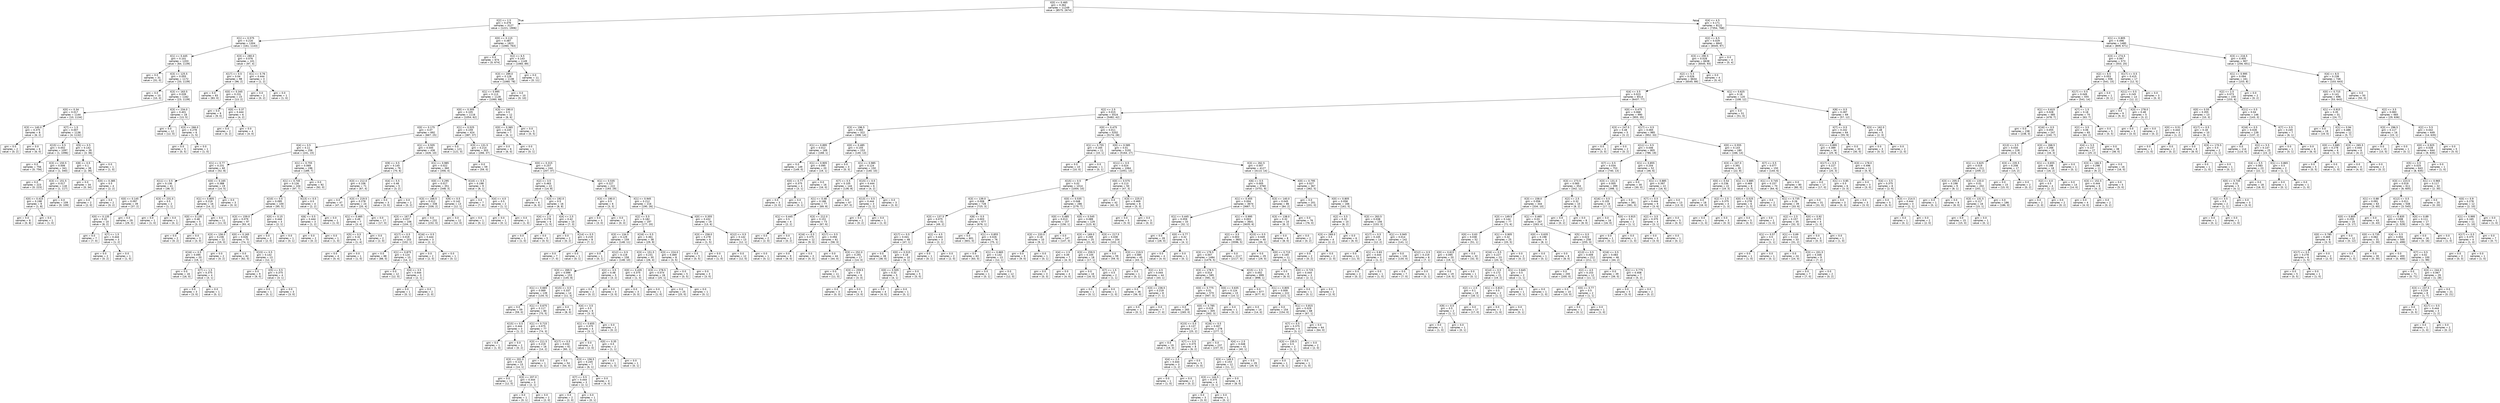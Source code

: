 digraph Tree {
node [shape=box, fontname="helvetica"] ;
edge [fontname="helvetica"] ;
0 [label="X[0] <= 0.465\ngini = 0.362\nsamples = 11249\nvalue = [8575, 2674]"] ;
1 [label="X[2] <= 2.5\ngini = 0.476\nsamples = 3127\nvalue = [1221, 1906]"] ;
0 -> 1 [labeldistance=2.5, labelangle=45, headlabel="True"] ;
2 [label="X[1] <= 0.575\ngini = 0.216\nsamples = 1304\nvalue = [161, 1143]"] ;
1 -> 2 ;
3 [label="X[1] <= 0.445\ngini = 0.101\nsamples = 1203\nvalue = [64, 1139]"] ;
2 -> 3 ;
4 [label="gini = 0.0\nsamples = 31\nvalue = [31, 0]"] ;
3 -> 4 ;
5 [label="X[3] <= 125.5\ngini = 0.055\nsamples = 1172\nvalue = [33, 1139]"] ;
3 -> 5 ;
6 [label="gini = 0.0\nsamples = 10\nvalue = [10, 0]"] ;
5 -> 6 ;
7 [label="X[3] <= 163.5\ngini = 0.039\nsamples = 1162\nvalue = [23, 1139]"] ;
5 -> 7 ;
8 [label="X[0] <= 0.34\ngini = 0.017\nsamples = 1144\nvalue = [10, 1134]"] ;
7 -> 8 ;
9 [label="X[3] <= 140.0\ngini = 0.375\nsamples = 8\nvalue = [6, 2]"] ;
8 -> 9 ;
10 [label="gini = 0.0\nsamples = 2\nvalue = [0, 2]"] ;
9 -> 10 ;
11 [label="gini = 0.0\nsamples = 6\nvalue = [6, 0]"] ;
9 -> 11 ;
12 [label="X[7] <= 1.5\ngini = 0.007\nsamples = 1136\nvalue = [4, 1132]"] ;
8 -> 12 ;
13 [label="X[15] <= 0.5\ngini = 0.002\nsamples = 1097\nvalue = [1, 1096]"] ;
12 -> 13 ;
14 [label="gini = 0.0\nsamples = 756\nvalue = [0, 756]"] ;
13 -> 14 ;
15 [label="X[3] <= 150.5\ngini = 0.006\nsamples = 341\nvalue = [1, 340]"] ;
13 -> 15 ;
16 [label="gini = 0.0\nsamples = 223\nvalue = [0, 223]"] ;
15 -> 16 ;
17 [label="X[3] <= 151.5\ngini = 0.017\nsamples = 118\nvalue = [1, 117]"] ;
15 -> 17 ;
18 [label="X[0] <= 0.415\ngini = 0.198\nsamples = 9\nvalue = [1, 8]"] ;
17 -> 18 ;
19 [label="gini = 0.0\nsamples = 8\nvalue = [0, 8]"] ;
18 -> 19 ;
20 [label="gini = 0.0\nsamples = 1\nvalue = [1, 0]"] ;
18 -> 20 ;
21 [label="gini = 0.0\nsamples = 109\nvalue = [0, 109]"] ;
17 -> 21 ;
22 [label="X[5] <= 0.5\ngini = 0.142\nsamples = 39\nvalue = [3, 36]"] ;
12 -> 22 ;
23 [label="X[8] <= 0.5\ngini = 0.1\nsamples = 38\nvalue = [2, 36]"] ;
22 -> 23 ;
24 [label="gini = 0.0\nsamples = 34\nvalue = [0, 34]"] ;
23 -> 24 ;
25 [label="X[0] <= 0.385\ngini = 0.5\nsamples = 4\nvalue = [2, 2]"] ;
23 -> 25 ;
26 [label="gini = 0.0\nsamples = 2\nvalue = [2, 0]"] ;
25 -> 26 ;
27 [label="gini = 0.0\nsamples = 2\nvalue = [0, 2]"] ;
25 -> 27 ;
28 [label="gini = 0.0\nsamples = 1\nvalue = [1, 0]"] ;
22 -> 28 ;
29 [label="X[3] <= 234.0\ngini = 0.401\nsamples = 18\nvalue = [13, 5]"] ;
7 -> 29 ;
30 [label="gini = 0.0\nsamples = 12\nvalue = [12, 0]"] ;
29 -> 30 ;
31 [label="X[3] <= 266.0\ngini = 0.278\nsamples = 6\nvalue = [1, 5]"] ;
29 -> 31 ;
32 [label="gini = 0.0\nsamples = 5\nvalue = [0, 5]"] ;
31 -> 32 ;
33 [label="gini = 0.0\nsamples = 1\nvalue = [1, 0]"] ;
31 -> 33 ;
34 [label="X[3] <= 280.0\ngini = 0.076\nsamples = 101\nvalue = [97, 4]"] ;
2 -> 34 ;
35 [label="X[17] <= 0.5\ngini = 0.04\nsamples = 98\nvalue = [96, 2]"] ;
34 -> 35 ;
36 [label="gini = 0.0\nsamples = 83\nvalue = [83, 0]"] ;
35 -> 36 ;
37 [label="X[0] <= 0.345\ngini = 0.231\nsamples = 15\nvalue = [13, 2]"] ;
35 -> 37 ;
38 [label="gini = 0.0\nsamples = 9\nvalue = [9, 0]"] ;
37 -> 38 ;
39 [label="X[0] <= 0.37\ngini = 0.444\nsamples = 6\nvalue = [4, 2]"] ;
37 -> 39 ;
40 [label="gini = 0.0\nsamples = 2\nvalue = [0, 2]"] ;
39 -> 40 ;
41 [label="gini = 0.0\nsamples = 4\nvalue = [4, 0]"] ;
39 -> 41 ;
42 [label="X[1] <= 0.76\ngini = 0.444\nsamples = 3\nvalue = [1, 2]"] ;
34 -> 42 ;
43 [label="gini = 0.0\nsamples = 2\nvalue = [0, 2]"] ;
42 -> 43 ;
44 [label="gini = 0.0\nsamples = 1\nvalue = [1, 0]"] ;
42 -> 44 ;
45 [label="X[0] <= 0.115\ngini = 0.487\nsamples = 1823\nvalue = [1060, 763]"] ;
1 -> 45 ;
46 [label="gini = 0.0\nsamples = 674\nvalue = [0, 674]"] ;
45 -> 46 ;
47 [label="X[2] <= 6.5\ngini = 0.143\nsamples = 1149\nvalue = [1060, 89]"] ;
45 -> 47 ;
48 [label="X[3] <= 289.0\ngini = 0.128\nsamples = 1138\nvalue = [1060, 78]"] ;
47 -> 48 ;
49 [label="X[1] <= 0.995\ngini = 0.113\nsamples = 1128\nvalue = [1060, 68]"] ;
48 -> 49 ;
50 [label="X[0] <= 0.305\ngini = 0.105\nsamples = 1116\nvalue = [1054, 62]"] ;
49 -> 50 ;
51 [label="X[0] <= 0.175\ngini = 0.07\nsamples = 692\nvalue = [667, 25]"] ;
50 -> 51 ;
52 [label="X[4] <= 3.5\ngini = 0.11\nsamples = 256\nvalue = [241, 15]"] ;
51 -> 52 ;
53 [label="X[1] <= 0.77\ngini = 0.231\nsamples = 60\nvalue = [52, 8]"] ;
52 -> 53 ;
54 [label="X[11] <= 0.5\ngini = 0.136\nsamples = 41\nvalue = [38, 3]"] ;
53 -> 54 ;
55 [label="X[0] <= 0.145\ngini = 0.097\nsamples = 39\nvalue = [37, 2]"] ;
54 -> 55 ;
56 [label="X[0] <= 0.135\ngini = 0.32\nsamples = 10\nvalue = [8, 2]"] ;
55 -> 56 ;
57 [label="gini = 0.0\nsamples = 7\nvalue = [7, 0]"] ;
56 -> 57 ;
58 [label="X[7] <= 1.5\ngini = 0.444\nsamples = 3\nvalue = [1, 2]"] ;
56 -> 58 ;
59 [label="gini = 0.0\nsamples = 2\nvalue = [0, 2]"] ;
58 -> 59 ;
60 [label="gini = 0.0\nsamples = 1\nvalue = [1, 0]"] ;
58 -> 60 ;
61 [label="gini = 0.0\nsamples = 29\nvalue = [29, 0]"] ;
55 -> 61 ;
62 [label="X[3] <= 231.0\ngini = 0.5\nsamples = 2\nvalue = [1, 1]"] ;
54 -> 62 ;
63 [label="gini = 0.0\nsamples = 1\nvalue = [1, 0]"] ;
62 -> 63 ;
64 [label="gini = 0.0\nsamples = 1\nvalue = [0, 1]"] ;
62 -> 64 ;
65 [label="X[0] <= 0.165\ngini = 0.388\nsamples = 19\nvalue = [14, 5]"] ;
53 -> 65 ;
66 [label="X[1] <= 0.805\ngini = 0.219\nsamples = 16\nvalue = [14, 2]"] ;
65 -> 66 ;
67 [label="X[0] <= 0.135\ngini = 0.48\nsamples = 5\nvalue = [3, 2]"] ;
66 -> 67 ;
68 [label="gini = 0.0\nsamples = 2\nvalue = [0, 2]"] ;
67 -> 68 ;
69 [label="gini = 0.0\nsamples = 3\nvalue = [3, 0]"] ;
67 -> 69 ;
70 [label="gini = 0.0\nsamples = 11\nvalue = [11, 0]"] ;
66 -> 70 ;
71 [label="gini = 0.0\nsamples = 3\nvalue = [0, 3]"] ;
65 -> 71 ;
72 [label="X[1] <= 0.755\ngini = 0.069\nsamples = 196\nvalue = [189, 7]"] ;
52 -> 72 ;
73 [label="X[1] <= 0.745\ngini = 0.126\nsamples = 104\nvalue = [97, 7]"] ;
72 -> 73 ;
74 [label="X[10] <= 0.5\ngini = 0.095\nsamples = 100\nvalue = [95, 5]"] ;
73 -> 74 ;
75 [label="X[3] <= 159.0\ngini = 0.079\nsamples = 97\nvalue = [93, 4]"] ;
74 -> 75 ;
76 [label="X[3] <= 156.0\ngini = 0.236\nsamples = 22\nvalue = [19, 3]"] ;
75 -> 76 ;
77 [label="X[16] <= 0.5\ngini = 0.095\nsamples = 20\nvalue = [19, 1]"] ;
76 -> 77 ;
78 [label="gini = 0.0\nsamples = 16\nvalue = [16, 0]"] ;
77 -> 78 ;
79 [label="X[7] <= 1.5\ngini = 0.375\nsamples = 4\nvalue = [3, 1]"] ;
77 -> 79 ;
80 [label="gini = 0.0\nsamples = 3\nvalue = [3, 0]"] ;
79 -> 80 ;
81 [label="gini = 0.0\nsamples = 1\nvalue = [0, 1]"] ;
79 -> 81 ;
82 [label="gini = 0.0\nsamples = 2\nvalue = [0, 2]"] ;
76 -> 82 ;
83 [label="X[0] <= 0.165\ngini = 0.026\nsamples = 75\nvalue = [74, 1]"] ;
75 -> 83 ;
84 [label="gini = 0.0\nsamples = 62\nvalue = [62, 0]"] ;
83 -> 84 ;
85 [label="X[15] <= 0.5\ngini = 0.142\nsamples = 13\nvalue = [12, 1]"] ;
83 -> 85 ;
86 [label="gini = 0.0\nsamples = 9\nvalue = [9, 0]"] ;
85 -> 86 ;
87 [label="X[5] <= 0.5\ngini = 0.375\nsamples = 4\nvalue = [3, 1]"] ;
85 -> 87 ;
88 [label="gini = 0.0\nsamples = 1\nvalue = [0, 1]"] ;
87 -> 88 ;
89 [label="gini = 0.0\nsamples = 3\nvalue = [3, 0]"] ;
87 -> 89 ;
90 [label="X[0] <= 0.15\ngini = 0.444\nsamples = 3\nvalue = [2, 1]"] ;
74 -> 90 ;
91 [label="gini = 0.0\nsamples = 2\nvalue = [2, 0]"] ;
90 -> 91 ;
92 [label="gini = 0.0\nsamples = 1\nvalue = [0, 1]"] ;
90 -> 92 ;
93 [label="X[13] <= 0.5\ngini = 0.5\nsamples = 4\nvalue = [2, 2]"] ;
73 -> 93 ;
94 [label="X[6] <= 0.5\ngini = 0.444\nsamples = 3\nvalue = [1, 2]"] ;
93 -> 94 ;
95 [label="gini = 0.0\nsamples = 2\nvalue = [0, 2]"] ;
94 -> 95 ;
96 [label="gini = 0.0\nsamples = 1\nvalue = [1, 0]"] ;
94 -> 96 ;
97 [label="gini = 0.0\nsamples = 1\nvalue = [1, 0]"] ;
93 -> 97 ;
98 [label="gini = 0.0\nsamples = 92\nvalue = [92, 0]"] ;
72 -> 98 ;
99 [label="X[1] <= 0.505\ngini = 0.045\nsamples = 436\nvalue = [426, 10]"] ;
51 -> 99 ;
100 [label="X[9] <= 0.5\ngini = 0.145\nsamples = 76\nvalue = [70, 6]"] ;
99 -> 100 ;
101 [label="X[3] <= 212.0\ngini = 0.106\nsamples = 71\nvalue = [67, 4]"] ;
100 -> 101 ;
102 [label="gini = 0.0\nsamples = 47\nvalue = [47, 0]"] ;
101 -> 102 ;
103 [label="X[3] <= 219.5\ngini = 0.278\nsamples = 24\nvalue = [20, 4]"] ;
101 -> 103 ;
104 [label="X[1] <= 0.465\ngini = 0.49\nsamples = 7\nvalue = [3, 4]"] ;
103 -> 104 ;
105 [label="X[5] <= 0.5\ngini = 0.32\nsamples = 5\nvalue = [1, 4]"] ;
104 -> 105 ;
106 [label="gini = 0.0\nsamples = 4\nvalue = [0, 4]"] ;
105 -> 106 ;
107 [label="gini = 0.0\nsamples = 1\nvalue = [1, 0]"] ;
105 -> 107 ;
108 [label="gini = 0.0\nsamples = 2\nvalue = [2, 0]"] ;
104 -> 108 ;
109 [label="gini = 0.0\nsamples = 17\nvalue = [17, 0]"] ;
103 -> 109 ;
110 [label="X[4] <= 5.5\ngini = 0.48\nsamples = 5\nvalue = [3, 2]"] ;
100 -> 110 ;
111 [label="gini = 0.0\nsamples = 3\nvalue = [3, 0]"] ;
110 -> 111 ;
112 [label="gini = 0.0\nsamples = 2\nvalue = [0, 2]"] ;
110 -> 112 ;
113 [label="X[1] <= 0.985\ngini = 0.022\nsamples = 360\nvalue = [356, 4]"] ;
99 -> 113 ;
114 [label="X[0] <= 0.295\ngini = 0.017\nsamples = 351\nvalue = [348, 3]"] ;
113 -> 114 ;
115 [label="X[3] <= 168.5\ngini = 0.012\nsamples = 338\nvalue = [336, 2]"] ;
114 -> 115 ;
116 [label="X[3] <= 167.5\ngini = 0.037\nsamples = 106\nvalue = [104, 2]"] ;
115 -> 116 ;
117 [label="X[17] <= 0.5\ngini = 0.019\nsamples = 103\nvalue = [102, 1]"] ;
116 -> 117 ;
118 [label="gini = 0.0\nsamples = 88\nvalue = [88, 0]"] ;
117 -> 118 ;
119 [label="X[1] <= 0.875\ngini = 0.124\nsamples = 15\nvalue = [14, 1]"] ;
117 -> 119 ;
120 [label="gini = 0.0\nsamples = 12\nvalue = [12, 0]"] ;
119 -> 120 ;
121 [label="X[4] <= 3.5\ngini = 0.444\nsamples = 3\nvalue = [2, 1]"] ;
119 -> 121 ;
122 [label="gini = 0.0\nsamples = 1\nvalue = [0, 1]"] ;
121 -> 122 ;
123 [label="gini = 0.0\nsamples = 2\nvalue = [2, 0]"] ;
121 -> 123 ;
124 [label="X[16] <= 0.5\ngini = 0.444\nsamples = 3\nvalue = [2, 1]"] ;
116 -> 124 ;
125 [label="gini = 0.0\nsamples = 2\nvalue = [2, 0]"] ;
124 -> 125 ;
126 [label="gini = 0.0\nsamples = 1\nvalue = [0, 1]"] ;
124 -> 126 ;
127 [label="gini = 0.0\nsamples = 232\nvalue = [232, 0]"] ;
115 -> 127 ;
128 [label="X[9] <= 0.5\ngini = 0.142\nsamples = 13\nvalue = [12, 1]"] ;
114 -> 128 ;
129 [label="gini = 0.0\nsamples = 12\nvalue = [12, 0]"] ;
128 -> 129 ;
130 [label="gini = 0.0\nsamples = 1\nvalue = [0, 1]"] ;
128 -> 130 ;
131 [label="X[10] <= 0.5\ngini = 0.198\nsamples = 9\nvalue = [8, 1]"] ;
113 -> 131 ;
132 [label="gini = 0.0\nsamples = 7\nvalue = [7, 0]"] ;
131 -> 132 ;
133 [label="X[4] <= 4.5\ngini = 0.5\nsamples = 2\nvalue = [1, 1]"] ;
131 -> 133 ;
134 [label="gini = 0.0\nsamples = 1\nvalue = [0, 1]"] ;
133 -> 134 ;
135 [label="gini = 0.0\nsamples = 1\nvalue = [1, 0]"] ;
133 -> 135 ;
136 [label="X[1] <= 0.525\ngini = 0.159\nsamples = 424\nvalue = [387, 37]"] ;
50 -> 136 ;
137 [label="gini = 0.0\nsamples = 121\nvalue = [121, 0]"] ;
136 -> 137 ;
138 [label="X[3] <= 131.5\ngini = 0.214\nsamples = 303\nvalue = [266, 37]"] ;
136 -> 138 ;
139 [label="gini = 0.0\nsamples = 59\nvalue = [59, 0]"] ;
138 -> 139 ;
140 [label="X[0] <= 0.315\ngini = 0.257\nsamples = 244\nvalue = [207, 37]"] ;
138 -> 140 ;
141 [label="X[2] <= 3.5\ngini = 0.463\nsamples = 22\nvalue = [14, 8]"] ;
140 -> 141 ;
142 [label="gini = 0.0\nsamples = 6\nvalue = [6, 0]"] ;
141 -> 142 ;
143 [label="X[3] <= 192.0\ngini = 0.5\nsamples = 16\nvalue = [8, 8]"] ;
141 -> 143 ;
144 [label="X[4] <= 2.5\ngini = 0.278\nsamples = 6\nvalue = [1, 5]"] ;
143 -> 144 ;
145 [label="gini = 0.0\nsamples = 1\nvalue = [1, 0]"] ;
144 -> 145 ;
146 [label="gini = 0.0\nsamples = 5\nvalue = [0, 5]"] ;
144 -> 146 ;
147 [label="X[4] <= 2.5\ngini = 0.42\nsamples = 10\nvalue = [7, 3]"] ;
143 -> 147 ;
148 [label="gini = 0.0\nsamples = 2\nvalue = [0, 2]"] ;
147 -> 148 ;
149 [label="X[14] <= 0.5\ngini = 0.219\nsamples = 8\nvalue = [7, 1]"] ;
147 -> 149 ;
150 [label="gini = 0.0\nsamples = 7\nvalue = [7, 0]"] ;
149 -> 150 ;
151 [label="gini = 0.0\nsamples = 1\nvalue = [0, 1]"] ;
149 -> 151 ;
152 [label="X[1] <= 0.535\ngini = 0.227\nsamples = 222\nvalue = [193, 29]"] ;
140 -> 152 ;
153 [label="X[3] <= 190.0\ngini = 0.5\nsamples = 6\nvalue = [3, 3]"] ;
152 -> 153 ;
154 [label="gini = 0.0\nsamples = 3\nvalue = [3, 0]"] ;
153 -> 154 ;
155 [label="gini = 0.0\nsamples = 3\nvalue = [0, 3]"] ;
153 -> 155 ;
156 [label="X[1] <= 0.945\ngini = 0.212\nsamples = 216\nvalue = [190, 26]"] ;
152 -> 156 ;
157 [label="X[2] <= 5.5\ngini = 0.182\nsamples = 197\nvalue = [177, 20]"] ;
156 -> 157 ;
158 [label="X[3] <= 134.5\ngini = 0.129\nsamples = 159\nvalue = [148, 11]"] ;
157 -> 158 ;
159 [label="gini = 0.0\nsamples = 1\nvalue = [0, 1]"] ;
158 -> 159 ;
160 [label="X[12] <= 0.5\ngini = 0.119\nsamples = 158\nvalue = [148, 10]"] ;
158 -> 160 ;
161 [label="X[3] <= 269.5\ngini = 0.099\nsamples = 153\nvalue = [145, 8]"] ;
160 -> 161 ;
162 [label="X[1] <= 0.665\ngini = 0.069\nsamples = 139\nvalue = [134, 5]"] ;
161 -> 162 ;
163 [label="gini = 0.0\nsamples = 59\nvalue = [59, 0]"] ;
162 -> 163 ;
164 [label="X[1] <= 0.675\ngini = 0.117\nsamples = 80\nvalue = [75, 5]"] ;
162 -> 164 ;
165 [label="X[15] <= 0.5\ngini = 0.444\nsamples = 3\nvalue = [1, 2]"] ;
164 -> 165 ;
166 [label="gini = 0.0\nsamples = 1\nvalue = [1, 0]"] ;
165 -> 166 ;
167 [label="gini = 0.0\nsamples = 2\nvalue = [0, 2]"] ;
165 -> 167 ;
168 [label="X[1] <= 0.715\ngini = 0.075\nsamples = 77\nvalue = [74, 3]"] ;
164 -> 168 ;
169 [label="X[3] <= 211.5\ngini = 0.219\nsamples = 16\nvalue = [14, 2]"] ;
168 -> 169 ;
170 [label="X[3] <= 201.0\ngini = 0.124\nsamples = 15\nvalue = [14, 1]"] ;
169 -> 170 ;
171 [label="gini = 0.0\nsamples = 12\nvalue = [12, 0]"] ;
170 -> 171 ;
172 [label="X[3] <= 207.0\ngini = 0.444\nsamples = 3\nvalue = [2, 1]"] ;
170 -> 172 ;
173 [label="gini = 0.0\nsamples = 1\nvalue = [0, 1]"] ;
172 -> 173 ;
174 [label="gini = 0.0\nsamples = 2\nvalue = [2, 0]"] ;
172 -> 174 ;
175 [label="gini = 0.0\nsamples = 1\nvalue = [0, 1]"] ;
169 -> 175 ;
176 [label="X[17] <= 0.5\ngini = 0.032\nsamples = 61\nvalue = [60, 1]"] ;
168 -> 176 ;
177 [label="gini = 0.0\nsamples = 54\nvalue = [54, 0]"] ;
176 -> 177 ;
178 [label="X[3] <= 156.5\ngini = 0.245\nsamples = 7\nvalue = [6, 1]"] ;
176 -> 178 ;
179 [label="X[7] <= 0.5\ngini = 0.444\nsamples = 3\nvalue = [2, 1]"] ;
178 -> 179 ;
180 [label="gini = 0.0\nsamples = 2\nvalue = [2, 0]"] ;
179 -> 180 ;
181 [label="gini = 0.0\nsamples = 1\nvalue = [0, 1]"] ;
179 -> 181 ;
182 [label="gini = 0.0\nsamples = 4\nvalue = [4, 0]"] ;
178 -> 182 ;
183 [label="X[15] <= 0.5\ngini = 0.337\nsamples = 14\nvalue = [11, 3]"] ;
161 -> 183 ;
184 [label="gini = 0.0\nsamples = 8\nvalue = [8, 0]"] ;
183 -> 184 ;
185 [label="X[4] <= 3.5\ngini = 0.5\nsamples = 6\nvalue = [3, 3]"] ;
183 -> 185 ;
186 [label="X[1] <= 0.655\ngini = 0.375\nsamples = 4\nvalue = [3, 1]"] ;
185 -> 186 ;
187 [label="gini = 0.0\nsamples = 2\nvalue = [2, 0]"] ;
186 -> 187 ;
188 [label="X[0] <= 0.35\ngini = 0.5\nsamples = 2\nvalue = [1, 1]"] ;
186 -> 188 ;
189 [label="gini = 0.0\nsamples = 1\nvalue = [1, 0]"] ;
188 -> 189 ;
190 [label="gini = 0.0\nsamples = 1\nvalue = [0, 1]"] ;
188 -> 190 ;
191 [label="gini = 0.0\nsamples = 2\nvalue = [0, 2]"] ;
185 -> 191 ;
192 [label="X[2] <= 3.5\ngini = 0.48\nsamples = 5\nvalue = [3, 2]"] ;
160 -> 192 ;
193 [label="gini = 0.0\nsamples = 2\nvalue = [0, 2]"] ;
192 -> 193 ;
194 [label="gini = 0.0\nsamples = 3\nvalue = [3, 0]"] ;
192 -> 194 ;
195 [label="X[16] <= 0.5\ngini = 0.361\nsamples = 38\nvalue = [29, 9]"] ;
157 -> 195 ;
196 [label="X[3] <= 151.5\ngini = 0.231\nsamples = 30\nvalue = [26, 4]"] ;
195 -> 196 ;
197 [label="X[0] <= 0.435\ngini = 0.375\nsamples = 4\nvalue = [1, 3]"] ;
196 -> 197 ;
198 [label="gini = 0.0\nsamples = 3\nvalue = [0, 3]"] ;
197 -> 198 ;
199 [label="gini = 0.0\nsamples = 1\nvalue = [1, 0]"] ;
197 -> 199 ;
200 [label="X[3] <= 278.5\ngini = 0.074\nsamples = 26\nvalue = [25, 1]"] ;
196 -> 200 ;
201 [label="gini = 0.0\nsamples = 25\nvalue = [25, 0]"] ;
200 -> 201 ;
202 [label="gini = 0.0\nsamples = 1\nvalue = [0, 1]"] ;
200 -> 202 ;
203 [label="X[3] <= 224.0\ngini = 0.469\nsamples = 8\nvalue = [3, 5]"] ;
195 -> 203 ;
204 [label="gini = 0.0\nsamples = 5\nvalue = [0, 5]"] ;
203 -> 204 ;
205 [label="gini = 0.0\nsamples = 3\nvalue = [3, 0]"] ;
203 -> 205 ;
206 [label="X[0] <= 0.355\ngini = 0.432\nsamples = 19\nvalue = [13, 6]"] ;
156 -> 206 ;
207 [label="X[3] <= 258.0\ngini = 0.278\nsamples = 6\nvalue = [1, 5]"] ;
206 -> 207 ;
208 [label="gini = 0.0\nsamples = 5\nvalue = [0, 5]"] ;
207 -> 208 ;
209 [label="gini = 0.0\nsamples = 1\nvalue = [1, 0]"] ;
207 -> 209 ;
210 [label="X[12] <= 0.5\ngini = 0.142\nsamples = 13\nvalue = [12, 1]"] ;
206 -> 210 ;
211 [label="gini = 0.0\nsamples = 12\nvalue = [12, 0]"] ;
210 -> 211 ;
212 [label="gini = 0.0\nsamples = 1\nvalue = [0, 1]"] ;
210 -> 212 ;
213 [label="X[3] <= 190.0\ngini = 0.5\nsamples = 12\nvalue = [6, 6]"] ;
49 -> 213 ;
214 [label="X[0] <= 0.365\ngini = 0.245\nsamples = 7\nvalue = [6, 1]"] ;
213 -> 214 ;
215 [label="gini = 0.0\nsamples = 6\nvalue = [6, 0]"] ;
214 -> 215 ;
216 [label="gini = 0.0\nsamples = 1\nvalue = [0, 1]"] ;
214 -> 216 ;
217 [label="gini = 0.0\nsamples = 5\nvalue = [0, 5]"] ;
213 -> 217 ;
218 [label="gini = 0.0\nsamples = 10\nvalue = [0, 10]"] ;
48 -> 218 ;
219 [label="gini = 0.0\nsamples = 11\nvalue = [0, 11]"] ;
47 -> 219 ;
220 [label="X[4] <= 4.5\ngini = 0.171\nsamples = 8122\nvalue = [7354, 768]"] ;
0 -> 220 [labeldistance=2.5, labelangle=-45, headlabel="False"] ;
221 [label="X[2] <= 6.5\ngini = 0.029\nsamples = 6642\nvalue = [6545, 97]"] ;
220 -> 221 ;
222 [label="X[3] <= 290.5\ngini = 0.028\nsamples = 6638\nvalue = [6545, 93]"] ;
221 -> 222 ;
223 [label="X[2] <= 5.5\ngini = 0.026\nsamples = 6634\nvalue = [6545, 89]"] ;
222 -> 223 ;
224 [label="X[4] <= 3.5\ngini = 0.023\nsamples = 6514\nvalue = [6437, 77]"] ;
223 -> 224 ;
225 [label="X[2] <= 2.5\ngini = 0.015\nsamples = 5524\nvalue = [5482, 42]"] ;
224 -> 225 ;
226 [label="X[3] <= 196.5\ngini = 0.083\nsamples = 322\nvalue = [308, 14]"] ;
225 -> 226 ;
227 [label="X[1] <= 0.895\ngini = 0.012\nsamples = 169\nvalue = [168, 1]"] ;
226 -> 227 ;
228 [label="gini = 0.0\nsamples = 149\nvalue = [149, 0]"] ;
227 -> 228 ;
229 [label="X[1] <= 0.905\ngini = 0.095\nsamples = 20\nvalue = [19, 1]"] ;
227 -> 229 ;
230 [label="X[0] <= 0.77\ngini = 0.375\nsamples = 4\nvalue = [3, 1]"] ;
229 -> 230 ;
231 [label="gini = 0.0\nsamples = 3\nvalue = [3, 0]"] ;
230 -> 231 ;
232 [label="gini = 0.0\nsamples = 1\nvalue = [0, 1]"] ;
230 -> 232 ;
233 [label="gini = 0.0\nsamples = 16\nvalue = [16, 0]"] ;
229 -> 233 ;
234 [label="X[0] <= 0.485\ngini = 0.155\nsamples = 153\nvalue = [140, 13]"] ;
226 -> 234 ;
235 [label="gini = 0.0\nsamples = 3\nvalue = [0, 3]"] ;
234 -> 235 ;
236 [label="X[1] <= 0.985\ngini = 0.124\nsamples = 150\nvalue = [140, 10]"] ;
234 -> 236 ;
237 [label="X[7] <= 0.5\ngini = 0.105\nsamples = 144\nvalue = [136, 8]"] ;
236 -> 237 ;
238 [label="X[1] <= 0.48\ngini = 0.186\nsamples = 77\nvalue = [69, 8]"] ;
237 -> 238 ;
239 [label="X[1] <= 0.445\ngini = 0.5\nsamples = 4\nvalue = [2, 2]"] ;
238 -> 239 ;
240 [label="gini = 0.0\nsamples = 2\nvalue = [2, 0]"] ;
239 -> 240 ;
241 [label="gini = 0.0\nsamples = 2\nvalue = [0, 2]"] ;
239 -> 241 ;
242 [label="X[3] <= 212.0\ngini = 0.151\nsamples = 73\nvalue = [67, 6]"] ;
238 -> 242 ;
243 [label="X[16] <= 0.5\ngini = 0.375\nsamples = 12\nvalue = [9, 3]"] ;
242 -> 243 ;
244 [label="gini = 0.0\nsamples = 9\nvalue = [9, 0]"] ;
243 -> 244 ;
245 [label="gini = 0.0\nsamples = 3\nvalue = [0, 3]"] ;
243 -> 245 ;
246 [label="X[17] <= 0.5\ngini = 0.094\nsamples = 61\nvalue = [58, 3]"] ;
242 -> 246 ;
247 [label="gini = 0.0\nsamples = 44\nvalue = [44, 0]"] ;
246 -> 247 ;
248 [label="X[3] <= 252.0\ngini = 0.291\nsamples = 17\nvalue = [14, 3]"] ;
246 -> 248 ;
249 [label="gini = 0.0\nsamples = 11\nvalue = [11, 0]"] ;
248 -> 249 ;
250 [label="X[3] <= 259.5\ngini = 0.5\nsamples = 6\nvalue = [3, 3]"] ;
248 -> 250 ;
251 [label="gini = 0.0\nsamples = 3\nvalue = [0, 3]"] ;
250 -> 251 ;
252 [label="gini = 0.0\nsamples = 3\nvalue = [3, 0]"] ;
250 -> 252 ;
253 [label="gini = 0.0\nsamples = 67\nvalue = [67, 0]"] ;
237 -> 253 ;
254 [label="X[15] <= 0.5\ngini = 0.444\nsamples = 6\nvalue = [4, 2]"] ;
236 -> 254 ;
255 [label="X[13] <= 0.5\ngini = 0.444\nsamples = 3\nvalue = [1, 2]"] ;
254 -> 255 ;
256 [label="gini = 0.0\nsamples = 2\nvalue = [0, 2]"] ;
255 -> 256 ;
257 [label="gini = 0.0\nsamples = 1\nvalue = [1, 0]"] ;
255 -> 257 ;
258 [label="gini = 0.0\nsamples = 3\nvalue = [3, 0]"] ;
254 -> 258 ;
259 [label="X[0] <= 0.475\ngini = 0.011\nsamples = 5202\nvalue = [5174, 28]"] ;
225 -> 259 ;
260 [label="X[1] <= 0.755\ngini = 0.165\nsamples = 11\nvalue = [10, 1]"] ;
259 -> 260 ;
261 [label="gini = 0.0\nsamples = 10\nvalue = [10, 0]"] ;
260 -> 261 ;
262 [label="gini = 0.0\nsamples = 1\nvalue = [0, 1]"] ;
260 -> 262 ;
263 [label="X[0] <= 0.585\ngini = 0.01\nsamples = 5191\nvalue = [5164, 27]"] ;
259 -> 263 ;
264 [label="X[11] <= 0.5\ngini = 0.024\nsamples = 1064\nvalue = [1051, 13]"] ;
263 -> 264 ;
265 [label="X[15] <= 0.5\ngini = 0.02\nsamples = 1014\nvalue = [1004, 10]"] ;
264 -> 265 ;
266 [label="X[3] <= 139.0\ngini = 0.008\nsamples = 728\nvalue = [725, 3]"] ;
265 -> 266 ;
267 [label="X[3] <= 137.5\ngini = 0.075\nsamples = 51\nvalue = [49, 2]"] ;
266 -> 267 ;
268 [label="X[17] <= 0.5\ngini = 0.041\nsamples = 48\nvalue = [47, 1]"] ;
267 -> 268 ;
269 [label="gini = 0.0\nsamples = 38\nvalue = [38, 0]"] ;
268 -> 269 ;
270 [label="X[0] <= 0.515\ngini = 0.18\nsamples = 10\nvalue = [9, 1]"] ;
268 -> 270 ;
271 [label="X[0] <= 0.505\ngini = 0.32\nsamples = 5\nvalue = [4, 1]"] ;
270 -> 271 ;
272 [label="gini = 0.0\nsamples = 4\nvalue = [4, 0]"] ;
271 -> 272 ;
273 [label="gini = 0.0\nsamples = 1\nvalue = [0, 1]"] ;
271 -> 273 ;
274 [label="gini = 0.0\nsamples = 5\nvalue = [5, 0]"] ;
270 -> 274 ;
275 [label="X[2] <= 4.5\ngini = 0.444\nsamples = 3\nvalue = [2, 1]"] ;
267 -> 275 ;
276 [label="gini = 0.0\nsamples = 1\nvalue = [0, 1]"] ;
275 -> 276 ;
277 [label="gini = 0.0\nsamples = 2\nvalue = [2, 0]"] ;
275 -> 277 ;
278 [label="X[8] <= 0.5\ngini = 0.003\nsamples = 677\nvalue = [676, 1]"] ;
266 -> 278 ;
279 [label="gini = 0.0\nsamples = 601\nvalue = [601, 0]"] ;
278 -> 279 ;
280 [label="X[1] <= 0.855\ngini = 0.026\nsamples = 76\nvalue = [75, 1]"] ;
278 -> 280 ;
281 [label="gini = 0.0\nsamples = 63\nvalue = [63, 0]"] ;
280 -> 281 ;
282 [label="X[1] <= 0.865\ngini = 0.142\nsamples = 13\nvalue = [12, 1]"] ;
280 -> 282 ;
283 [label="gini = 0.0\nsamples = 1\nvalue = [0, 1]"] ;
282 -> 283 ;
284 [label="gini = 0.0\nsamples = 12\nvalue = [12, 0]"] ;
282 -> 284 ;
285 [label="X[0] <= 0.535\ngini = 0.048\nsamples = 286\nvalue = [279, 7]"] ;
265 -> 285 ;
286 [label="X[0] <= 0.485\ngini = 0.013\nsamples = 157\nvalue = [156, 1]"] ;
285 -> 286 ;
287 [label="X[3] <= 233.0\ngini = 0.18\nsamples = 10\nvalue = [9, 1]"] ;
286 -> 287 ;
288 [label="gini = 0.0\nsamples = 9\nvalue = [9, 0]"] ;
287 -> 288 ;
289 [label="gini = 0.0\nsamples = 1\nvalue = [0, 1]"] ;
287 -> 289 ;
290 [label="gini = 0.0\nsamples = 147\nvalue = [147, 0]"] ;
286 -> 290 ;
291 [label="X[0] <= 0.545\ngini = 0.089\nsamples = 129\nvalue = [123, 6]"] ;
285 -> 291 ;
292 [label="X[3] <= 169.0\ngini = 0.269\nsamples = 25\nvalue = [21, 4]"] ;
291 -> 292 ;
293 [label="X[4] <= 2.5\ngini = 0.49\nsamples = 7\nvalue = [4, 3]"] ;
292 -> 293 ;
294 [label="gini = 0.0\nsamples = 3\nvalue = [0, 3]"] ;
293 -> 294 ;
295 [label="gini = 0.0\nsamples = 4\nvalue = [4, 0]"] ;
293 -> 295 ;
296 [label="X[3] <= 259.5\ngini = 0.105\nsamples = 18\nvalue = [17, 1]"] ;
292 -> 296 ;
297 [label="gini = 0.0\nsamples = 16\nvalue = [16, 0]"] ;
296 -> 297 ;
298 [label="X[7] <= 1.5\ngini = 0.5\nsamples = 2\nvalue = [1, 1]"] ;
296 -> 298 ;
299 [label="gini = 0.0\nsamples = 1\nvalue = [0, 1]"] ;
298 -> 299 ;
300 [label="gini = 0.0\nsamples = 1\nvalue = [1, 0]"] ;
298 -> 300 ;
301 [label="X[3] <= 217.5\ngini = 0.038\nsamples = 104\nvalue = [102, 2]"] ;
291 -> 301 ;
302 [label="gini = 0.0\nsamples = 59\nvalue = [59, 0]"] ;
301 -> 302 ;
303 [label="X[3] <= 219.5\ngini = 0.085\nsamples = 45\nvalue = [43, 2]"] ;
301 -> 303 ;
304 [label="gini = 0.0\nsamples = 1\nvalue = [0, 1]"] ;
303 -> 304 ;
305 [label="X[2] <= 4.5\ngini = 0.044\nsamples = 44\nvalue = [43, 1]"] ;
303 -> 305 ;
306 [label="gini = 0.0\nsamples = 36\nvalue = [36, 0]"] ;
305 -> 306 ;
307 [label="X[3] <= 236.5\ngini = 0.219\nsamples = 8\nvalue = [7, 1]"] ;
305 -> 307 ;
308 [label="gini = 0.0\nsamples = 1\nvalue = [0, 1]"] ;
307 -> 308 ;
309 [label="gini = 0.0\nsamples = 7\nvalue = [7, 0]"] ;
307 -> 309 ;
310 [label="X[0] <= 0.575\ngini = 0.113\nsamples = 50\nvalue = [47, 3]"] ;
264 -> 310 ;
311 [label="gini = 0.0\nsamples = 42\nvalue = [42, 0]"] ;
310 -> 311 ;
312 [label="X[3] <= 225.0\ngini = 0.469\nsamples = 8\nvalue = [5, 3]"] ;
310 -> 312 ;
313 [label="gini = 0.0\nsamples = 5\nvalue = [5, 0]"] ;
312 -> 313 ;
314 [label="gini = 0.0\nsamples = 3\nvalue = [0, 3]"] ;
312 -> 314 ;
315 [label="X[3] <= 262.5\ngini = 0.007\nsamples = 4127\nvalue = [4113, 14]"] ;
263 -> 315 ;
316 [label="X[6] <= 0.5\ngini = 0.005\nsamples = 3760\nvalue = [3751, 9]"] ;
315 -> 316 ;
317 [label="X[1] <= 0.455\ngini = 0.004\nsamples = 3674\nvalue = [3667, 7]"] ;
316 -> 317 ;
318 [label="X[1] <= 0.445\ngini = 0.059\nsamples = 33\nvalue = [32, 1]"] ;
317 -> 318 ;
319 [label="gini = 0.0\nsamples = 28\nvalue = [28, 0]"] ;
318 -> 319 ;
320 [label="X[0] <= 0.77\ngini = 0.32\nsamples = 5\nvalue = [4, 1]"] ;
318 -> 320 ;
321 [label="gini = 0.0\nsamples = 4\nvalue = [4, 0]"] ;
320 -> 321 ;
322 [label="gini = 0.0\nsamples = 1\nvalue = [0, 1]"] ;
320 -> 322 ;
323 [label="X[1] <= 0.995\ngini = 0.003\nsamples = 3641\nvalue = [3635, 6]"] ;
317 -> 323 ;
324 [label="X[2] <= 3.5\ngini = 0.003\nsamples = 3601\nvalue = [3596, 5]"] ;
323 -> 324 ;
325 [label="X[3] <= 179.5\ngini = 0.007\nsamples = 1484\nvalue = [1479, 5]"] ;
324 -> 325 ;
326 [label="X[3] <= 178.5\ngini = 0.014\nsamples = 585\nvalue = [581, 4]"] ;
325 -> 326 ;
327 [label="X[0] <= 0.775\ngini = 0.01\nsamples = 570\nvalue = [567, 3]"] ;
326 -> 327 ;
328 [label="gini = 0.0\nsamples = 265\nvalue = [265, 0]"] ;
327 -> 328 ;
329 [label="X[0] <= 0.785\ngini = 0.019\nsamples = 305\nvalue = [302, 3]"] ;
327 -> 329 ;
330 [label="X[15] <= 0.5\ngini = 0.137\nsamples = 27\nvalue = [25, 2]"] ;
329 -> 330 ;
331 [label="gini = 0.0\nsamples = 19\nvalue = [19, 0]"] ;
330 -> 331 ;
332 [label="X[7] <= 0.5\ngini = 0.375\nsamples = 8\nvalue = [6, 2]"] ;
330 -> 332 ;
333 [label="X[4] <= 2.5\ngini = 0.444\nsamples = 3\nvalue = [1, 2]"] ;
332 -> 333 ;
334 [label="gini = 0.0\nsamples = 1\nvalue = [1, 0]"] ;
333 -> 334 ;
335 [label="gini = 0.0\nsamples = 2\nvalue = [0, 2]"] ;
333 -> 335 ;
336 [label="gini = 0.0\nsamples = 5\nvalue = [5, 0]"] ;
332 -> 336 ;
337 [label="X[16] <= 0.5\ngini = 0.007\nsamples = 278\nvalue = [277, 1]"] ;
329 -> 337 ;
338 [label="gini = 0.0\nsamples = 237\nvalue = [237, 0]"] ;
337 -> 338 ;
339 [label="X[4] <= 2.5\ngini = 0.048\nsamples = 41\nvalue = [40, 1]"] ;
337 -> 339 ;
340 [label="X[3] <= 149.5\ngini = 0.153\nsamples = 12\nvalue = [11, 1]"] ;
339 -> 340 ;
341 [label="X[3] <= 144.5\ngini = 0.375\nsamples = 4\nvalue = [3, 1]"] ;
340 -> 341 ;
342 [label="gini = 0.0\nsamples = 3\nvalue = [3, 0]"] ;
341 -> 342 ;
343 [label="gini = 0.0\nsamples = 1\nvalue = [0, 1]"] ;
341 -> 343 ;
344 [label="gini = 0.0\nsamples = 8\nvalue = [8, 0]"] ;
340 -> 344 ;
345 [label="gini = 0.0\nsamples = 29\nvalue = [29, 0]"] ;
339 -> 345 ;
346 [label="X[0] <= 0.635\ngini = 0.124\nsamples = 15\nvalue = [14, 1]"] ;
326 -> 346 ;
347 [label="gini = 0.0\nsamples = 1\nvalue = [0, 1]"] ;
346 -> 347 ;
348 [label="gini = 0.0\nsamples = 14\nvalue = [14, 0]"] ;
346 -> 348 ;
349 [label="X[15] <= 0.5\ngini = 0.002\nsamples = 899\nvalue = [898, 1]"] ;
325 -> 349 ;
350 [label="gini = 0.0\nsamples = 677\nvalue = [677, 0]"] ;
349 -> 350 ;
351 [label="X[1] <= 0.805\ngini = 0.009\nsamples = 222\nvalue = [221, 1]"] ;
349 -> 351 ;
352 [label="gini = 0.0\nsamples = 154\nvalue = [154, 0]"] ;
351 -> 352 ;
353 [label="X[1] <= 0.815\ngini = 0.029\nsamples = 68\nvalue = [67, 1]"] ;
351 -> 353 ;
354 [label="X[7] <= 0.5\ngini = 0.375\nsamples = 4\nvalue = [3, 1]"] ;
353 -> 354 ;
355 [label="X[3] <= 235.5\ngini = 0.5\nsamples = 2\nvalue = [1, 1]"] ;
354 -> 355 ;
356 [label="gini = 0.0\nsamples = 1\nvalue = [0, 1]"] ;
355 -> 356 ;
357 [label="gini = 0.0\nsamples = 1\nvalue = [1, 0]"] ;
355 -> 357 ;
358 [label="gini = 0.0\nsamples = 2\nvalue = [2, 0]"] ;
354 -> 358 ;
359 [label="gini = 0.0\nsamples = 64\nvalue = [64, 0]"] ;
353 -> 359 ;
360 [label="gini = 0.0\nsamples = 2117\nvalue = [2117, 0]"] ;
324 -> 360 ;
361 [label="X[15] <= 0.5\ngini = 0.049\nsamples = 40\nvalue = [39, 1]"] ;
323 -> 361 ;
362 [label="gini = 0.0\nsamples = 29\nvalue = [29, 0]"] ;
361 -> 362 ;
363 [label="X[0] <= 0.715\ngini = 0.165\nsamples = 11\nvalue = [10, 1]"] ;
361 -> 363 ;
364 [label="gini = 0.0\nsamples = 8\nvalue = [8, 0]"] ;
363 -> 364 ;
365 [label="X[0] <= 0.725\ngini = 0.444\nsamples = 3\nvalue = [2, 1]"] ;
363 -> 365 ;
366 [label="gini = 0.0\nsamples = 1\nvalue = [0, 1]"] ;
365 -> 366 ;
367 [label="gini = 0.0\nsamples = 2\nvalue = [2, 0]"] ;
365 -> 367 ;
368 [label="X[3] <= 140.0\ngini = 0.045\nsamples = 86\nvalue = [84, 2]"] ;
316 -> 368 ;
369 [label="X[3] <= 138.0\ngini = 0.32\nsamples = 10\nvalue = [8, 2]"] ;
368 -> 369 ;
370 [label="gini = 0.0\nsamples = 8\nvalue = [8, 0]"] ;
369 -> 370 ;
371 [label="gini = 0.0\nsamples = 2\nvalue = [0, 2]"] ;
369 -> 371 ;
372 [label="gini = 0.0\nsamples = 76\nvalue = [76, 0]"] ;
368 -> 372 ;
373 [label="X[0] <= 0.795\ngini = 0.027\nsamples = 367\nvalue = [362, 5]"] ;
315 -> 373 ;
374 [label="gini = 0.0\nsamples = 201\nvalue = [201, 0]"] ;
373 -> 374 ;
375 [label="X[0] <= 0.805\ngini = 0.058\nsamples = 166\nvalue = [161, 5]"] ;
373 -> 375 ;
376 [label="X[2] <= 3.5\ngini = 0.32\nsamples = 10\nvalue = [8, 2]"] ;
375 -> 376 ;
377 [label="X[3] <= 269.0\ngini = 0.5\nsamples = 4\nvalue = [2, 2]"] ;
376 -> 377 ;
378 [label="gini = 0.0\nsamples = 2\nvalue = [0, 2]"] ;
377 -> 378 ;
379 [label="gini = 0.0\nsamples = 2\nvalue = [2, 0]"] ;
377 -> 379 ;
380 [label="gini = 0.0\nsamples = 6\nvalue = [6, 0]"] ;
376 -> 380 ;
381 [label="X[3] <= 263.5\ngini = 0.038\nsamples = 156\nvalue = [153, 3]"] ;
375 -> 381 ;
382 [label="X[17] <= 0.5\ngini = 0.245\nsamples = 14\nvalue = [12, 2]"] ;
381 -> 382 ;
383 [label="gini = 0.0\nsamples = 11\nvalue = [11, 0]"] ;
382 -> 383 ;
384 [label="X[1] <= 0.83\ngini = 0.444\nsamples = 3\nvalue = [1, 2]"] ;
382 -> 384 ;
385 [label="gini = 0.0\nsamples = 2\nvalue = [0, 2]"] ;
384 -> 385 ;
386 [label="gini = 0.0\nsamples = 1\nvalue = [1, 0]"] ;
384 -> 386 ;
387 [label="X[1] <= 0.945\ngini = 0.014\nsamples = 142\nvalue = [141, 1]"] ;
381 -> 387 ;
388 [label="gini = 0.0\nsamples = 134\nvalue = [134, 0]"] ;
387 -> 388 ;
389 [label="X[12] <= 0.5\ngini = 0.219\nsamples = 8\nvalue = [7, 1]"] ;
387 -> 389 ;
390 [label="gini = 0.0\nsamples = 7\nvalue = [7, 0]"] ;
389 -> 390 ;
391 [label="gini = 0.0\nsamples = 1\nvalue = [0, 1]"] ;
389 -> 391 ;
392 [label="X[0] <= 0.475\ngini = 0.068\nsamples = 990\nvalue = [955, 35]"] ;
224 -> 392 ;
393 [label="X[3] <= 247.5\ngini = 0.48\nsamples = 5\nvalue = [3, 2]"] ;
392 -> 393 ;
394 [label="gini = 0.0\nsamples = 3\nvalue = [3, 0]"] ;
393 -> 394 ;
395 [label="gini = 0.0\nsamples = 2\nvalue = [0, 2]"] ;
393 -> 395 ;
396 [label="X[17] <= 0.5\ngini = 0.065\nsamples = 985\nvalue = [952, 33]"] ;
392 -> 396 ;
397 [label="X[11] <= 0.5\ngini = 0.046\nsamples = 805\nvalue = [786, 19]"] ;
396 -> 397 ;
398 [label="X[7] <= 0.5\ngini = 0.034\nsamples = 753\nvalue = [740, 13]"] ;
397 -> 398 ;
399 [label="X[3] <= 273.5\ngini = 0.065\nsamples = 354\nvalue = [342, 12]"] ;
398 -> 399 ;
400 [label="X[3] <= 158.0\ngini = 0.056\nsamples = 344\nvalue = [334, 10]"] ;
399 -> 400 ;
401 [label="X[3] <= 149.5\ngini = 0.144\nsamples = 77\nvalue = [71, 6]"] ;
400 -> 401 ;
402 [label="X[0] <= 0.63\ngini = 0.038\nsamples = 52\nvalue = [51, 1]"] ;
401 -> 402 ;
403 [label="X[0] <= 0.615\ngini = 0.095\nsamples = 20\nvalue = [19, 1]"] ;
402 -> 403 ;
404 [label="gini = 0.0\nsamples = 19\nvalue = [19, 0]"] ;
403 -> 404 ;
405 [label="gini = 0.0\nsamples = 1\nvalue = [0, 1]"] ;
403 -> 405 ;
406 [label="gini = 0.0\nsamples = 32\nvalue = [32, 0]"] ;
402 -> 406 ;
407 [label="X[1] <= 0.905\ngini = 0.32\nsamples = 25\nvalue = [20, 5]"] ;
401 -> 407 ;
408 [label="X[16] <= 0.5\ngini = 0.227\nsamples = 23\nvalue = [20, 3]"] ;
407 -> 408 ;
409 [label="X[14] <= 0.5\ngini = 0.172\nsamples = 21\nvalue = [19, 2]"] ;
408 -> 409 ;
410 [label="X[2] <= 2.5\ngini = 0.1\nsamples = 19\nvalue = [18, 1]"] ;
409 -> 410 ;
411 [label="X[9] <= 0.5\ngini = 0.5\nsamples = 2\nvalue = [1, 1]"] ;
410 -> 411 ;
412 [label="gini = 0.0\nsamples = 1\nvalue = [1, 0]"] ;
411 -> 412 ;
413 [label="gini = 0.0\nsamples = 1\nvalue = [0, 1]"] ;
411 -> 413 ;
414 [label="gini = 0.0\nsamples = 17\nvalue = [17, 0]"] ;
410 -> 414 ;
415 [label="X[1] <= 0.815\ngini = 0.5\nsamples = 2\nvalue = [1, 1]"] ;
409 -> 415 ;
416 [label="gini = 0.0\nsamples = 1\nvalue = [1, 0]"] ;
415 -> 416 ;
417 [label="gini = 0.0\nsamples = 1\nvalue = [0, 1]"] ;
415 -> 417 ;
418 [label="X[1] <= 0.645\ngini = 0.5\nsamples = 2\nvalue = [1, 1]"] ;
408 -> 418 ;
419 [label="gini = 0.0\nsamples = 1\nvalue = [0, 1]"] ;
418 -> 419 ;
420 [label="gini = 0.0\nsamples = 1\nvalue = [1, 0]"] ;
418 -> 420 ;
421 [label="gini = 0.0\nsamples = 2\nvalue = [0, 2]"] ;
407 -> 421 ;
422 [label="X[1] <= 0.465\ngini = 0.03\nsamples = 267\nvalue = [263, 4]"] ;
400 -> 422 ;
423 [label="X[0] <= 0.635\ngini = 0.198\nsamples = 9\nvalue = [8, 1]"] ;
422 -> 423 ;
424 [label="gini = 0.0\nsamples = 1\nvalue = [0, 1]"] ;
423 -> 424 ;
425 [label="gini = 0.0\nsamples = 8\nvalue = [8, 0]"] ;
423 -> 425 ;
426 [label="X[5] <= 0.5\ngini = 0.023\nsamples = 258\nvalue = [255, 3]"] ;
422 -> 426 ;
427 [label="X[13] <= 0.5\ngini = 0.009\nsamples = 212\nvalue = [211, 1]"] ;
426 -> 427 ;
428 [label="gini = 0.0\nsamples = 200\nvalue = [200, 0]"] ;
427 -> 428 ;
429 [label="X[2] <= 4.5\ngini = 0.153\nsamples = 12\nvalue = [11, 1]"] ;
427 -> 429 ;
430 [label="gini = 0.0\nsamples = 10\nvalue = [10, 0]"] ;
429 -> 430 ;
431 [label="X[0] <= 0.77\ngini = 0.5\nsamples = 2\nvalue = [1, 1]"] ;
429 -> 431 ;
432 [label="gini = 0.0\nsamples = 1\nvalue = [0, 1]"] ;
431 -> 432 ;
433 [label="gini = 0.0\nsamples = 1\nvalue = [1, 0]"] ;
431 -> 433 ;
434 [label="X[16] <= 0.5\ngini = 0.083\nsamples = 46\nvalue = [44, 2]"] ;
426 -> 434 ;
435 [label="gini = 0.0\nsamples = 39\nvalue = [39, 0]"] ;
434 -> 435 ;
436 [label="X[1] <= 0.775\ngini = 0.408\nsamples = 7\nvalue = [5, 2]"] ;
434 -> 436 ;
437 [label="gini = 0.0\nsamples = 5\nvalue = [5, 0]"] ;
436 -> 437 ;
438 [label="gini = 0.0\nsamples = 2\nvalue = [0, 2]"] ;
436 -> 438 ;
439 [label="X[2] <= 2.5\ngini = 0.32\nsamples = 10\nvalue = [8, 2]"] ;
399 -> 439 ;
440 [label="gini = 0.0\nsamples = 2\nvalue = [0, 2]"] ;
439 -> 440 ;
441 [label="gini = 0.0\nsamples = 8\nvalue = [8, 0]"] ;
439 -> 441 ;
442 [label="X[3] <= 131.0\ngini = 0.005\nsamples = 399\nvalue = [398, 1]"] ;
398 -> 442 ;
443 [label="X[16] <= 0.5\ngini = 0.105\nsamples = 18\nvalue = [17, 1]"] ;
442 -> 443 ;
444 [label="gini = 0.0\nsamples = 16\nvalue = [16, 0]"] ;
443 -> 444 ;
445 [label="X[0] <= 0.915\ngini = 0.5\nsamples = 2\nvalue = [1, 1]"] ;
443 -> 445 ;
446 [label="gini = 0.0\nsamples = 1\nvalue = [0, 1]"] ;
445 -> 446 ;
447 [label="gini = 0.0\nsamples = 1\nvalue = [1, 0]"] ;
445 -> 447 ;
448 [label="gini = 0.0\nsamples = 381\nvalue = [381, 0]"] ;
442 -> 448 ;
449 [label="X[1] <= 0.855\ngini = 0.204\nsamples = 52\nvalue = [46, 6]"] ;
397 -> 449 ;
450 [label="gini = 0.0\nsamples = 30\nvalue = [30, 0]"] ;
449 -> 450 ;
451 [label="X[1] <= 0.885\ngini = 0.397\nsamples = 22\nvalue = [16, 6]"] ;
449 -> 451 ;
452 [label="X[7] <= 0.5\ngini = 0.444\nsamples = 9\nvalue = [3, 6]"] ;
451 -> 452 ;
453 [label="X[2] <= 3.5\ngini = 0.375\nsamples = 4\nvalue = [3, 1]"] ;
452 -> 453 ;
454 [label="gini = 0.0\nsamples = 3\nvalue = [3, 0]"] ;
453 -> 454 ;
455 [label="gini = 0.0\nsamples = 1\nvalue = [0, 1]"] ;
453 -> 455 ;
456 [label="gini = 0.0\nsamples = 5\nvalue = [0, 5]"] ;
452 -> 456 ;
457 [label="gini = 0.0\nsamples = 13\nvalue = [13, 0]"] ;
451 -> 457 ;
458 [label="X[0] <= 0.555\ngini = 0.143\nsamples = 180\nvalue = [166, 14]"] ;
396 -> 458 ;
459 [label="X[3] <= 247.0\ngini = 0.391\nsamples = 30\nvalue = [22, 8]"] ;
458 -> 459 ;
460 [label="X[0] <= 0.54\ngini = 0.236\nsamples = 22\nvalue = [19, 3]"] ;
459 -> 460 ;
461 [label="gini = 0.0\nsamples = 18\nvalue = [18, 0]"] ;
460 -> 461 ;
462 [label="X[2] <= 2.5\ngini = 0.375\nsamples = 4\nvalue = [1, 3]"] ;
460 -> 462 ;
463 [label="gini = 0.0\nsamples = 1\nvalue = [1, 0]"] ;
462 -> 463 ;
464 [label="gini = 0.0\nsamples = 3\nvalue = [0, 3]"] ;
462 -> 464 ;
465 [label="X[1] <= 0.885\ngini = 0.469\nsamples = 8\nvalue = [3, 5]"] ;
459 -> 465 ;
466 [label="X[0] <= 0.525\ngini = 0.278\nsamples = 6\nvalue = [1, 5]"] ;
465 -> 466 ;
467 [label="gini = 0.0\nsamples = 5\nvalue = [0, 5]"] ;
466 -> 467 ;
468 [label="gini = 0.0\nsamples = 1\nvalue = [1, 0]"] ;
466 -> 468 ;
469 [label="gini = 0.0\nsamples = 2\nvalue = [2, 0]"] ;
465 -> 469 ;
470 [label="X[7] <= 0.5\ngini = 0.077\nsamples = 150\nvalue = [144, 6]"] ;
458 -> 470 ;
471 [label="X[1] <= 0.745\ngini = 0.157\nsamples = 70\nvalue = [64, 6]"] ;
470 -> 471 ;
472 [label="X[1] <= 0.735\ngini = 0.26\nsamples = 39\nvalue = [33, 6]"] ;
471 -> 472 ;
473 [label="X[2] <= 2.5\ngini = 0.157\nsamples = 35\nvalue = [32, 3]"] ;
472 -> 473 ;
474 [label="X[1] <= 0.57\ngini = 0.5\nsamples = 2\nvalue = [1, 1]"] ;
473 -> 474 ;
475 [label="gini = 0.0\nsamples = 1\nvalue = [1, 0]"] ;
474 -> 475 ;
476 [label="gini = 0.0\nsamples = 1\nvalue = [0, 1]"] ;
474 -> 476 ;
477 [label="X[1] <= 0.69\ngini = 0.114\nsamples = 33\nvalue = [31, 2]"] ;
473 -> 477 ;
478 [label="gini = 0.0\nsamples = 24\nvalue = [24, 0]"] ;
477 -> 478 ;
479 [label="X[3] <= 201.5\ngini = 0.346\nsamples = 9\nvalue = [7, 2]"] ;
477 -> 479 ;
480 [label="gini = 0.0\nsamples = 7\nvalue = [7, 0]"] ;
479 -> 480 ;
481 [label="gini = 0.0\nsamples = 2\nvalue = [0, 2]"] ;
479 -> 481 ;
482 [label="X[0] <= 0.92\ngini = 0.375\nsamples = 4\nvalue = [1, 3]"] ;
472 -> 482 ;
483 [label="gini = 0.0\nsamples = 3\nvalue = [0, 3]"] ;
482 -> 483 ;
484 [label="gini = 0.0\nsamples = 1\nvalue = [1, 0]"] ;
482 -> 484 ;
485 [label="gini = 0.0\nsamples = 31\nvalue = [31, 0]"] ;
471 -> 485 ;
486 [label="gini = 0.0\nsamples = 80\nvalue = [80, 0]"] ;
470 -> 486 ;
487 [label="X[1] <= 0.625\ngini = 0.18\nsamples = 120\nvalue = [108, 12]"] ;
223 -> 487 ;
488 [label="gini = 0.0\nsamples = 51\nvalue = [51, 0]"] ;
487 -> 488 ;
489 [label="X[8] <= 0.5\ngini = 0.287\nsamples = 69\nvalue = [57, 12]"] ;
487 -> 489 ;
490 [label="X[7] <= 0.5\ngini = 0.242\nsamples = 64\nvalue = [55, 9]"] ;
489 -> 490 ;
491 [label="X[1] <= 0.895\ngini = 0.389\nsamples = 34\nvalue = [25, 9]"] ;
490 -> 491 ;
492 [label="X[17] <= 0.5\ngini = 0.227\nsamples = 23\nvalue = [20, 3]"] ;
491 -> 492 ;
493 [label="gini = 0.0\nsamples = 17\nvalue = [17, 0]"] ;
492 -> 493 ;
494 [label="X[1] <= 0.85\ngini = 0.5\nsamples = 6\nvalue = [3, 3]"] ;
492 -> 494 ;
495 [label="gini = 0.0\nsamples = 3\nvalue = [0, 3]"] ;
494 -> 495 ;
496 [label="gini = 0.0\nsamples = 3\nvalue = [3, 0]"] ;
494 -> 496 ;
497 [label="X[3] <= 178.0\ngini = 0.496\nsamples = 11\nvalue = [5, 6]"] ;
491 -> 497 ;
498 [label="gini = 0.0\nsamples = 3\nvalue = [3, 0]"] ;
497 -> 498 ;
499 [label="X[4] <= 3.5\ngini = 0.375\nsamples = 8\nvalue = [2, 6]"] ;
497 -> 499 ;
500 [label="gini = 0.0\nsamples = 5\nvalue = [0, 5]"] ;
499 -> 500 ;
501 [label="X[3] <= 214.5\ngini = 0.444\nsamples = 3\nvalue = [2, 1]"] ;
499 -> 501 ;
502 [label="gini = 0.0\nsamples = 1\nvalue = [0, 1]"] ;
501 -> 502 ;
503 [label="gini = 0.0\nsamples = 2\nvalue = [2, 0]"] ;
501 -> 503 ;
504 [label="gini = 0.0\nsamples = 30\nvalue = [30, 0]"] ;
490 -> 504 ;
505 [label="X[3] <= 162.0\ngini = 0.48\nsamples = 5\nvalue = [2, 3]"] ;
489 -> 505 ;
506 [label="gini = 0.0\nsamples = 3\nvalue = [0, 3]"] ;
505 -> 506 ;
507 [label="gini = 0.0\nsamples = 2\nvalue = [2, 0]"] ;
505 -> 507 ;
508 [label="gini = 0.0\nsamples = 4\nvalue = [0, 4]"] ;
222 -> 508 ;
509 [label="gini = 0.0\nsamples = 4\nvalue = [0, 4]"] ;
221 -> 509 ;
510 [label="X[1] <= 0.805\ngini = 0.496\nsamples = 1480\nvalue = [809, 671]"] ;
220 -> 510 ;
511 [label="X[3] <= 274.5\ngini = 0.067\nsamples = 573\nvalue = [553, 20]"] ;
510 -> 511 ;
512 [label="X[2] <= 6.5\ngini = 0.053\nsamples = 556\nvalue = [541, 15]"] ;
511 -> 512 ;
513 [label="X[17] <= 0.5\ngini = 0.049\nsamples = 555\nvalue = [541, 14]"] ;
512 -> 513 ;
514 [label="X[1] <= 0.615\ngini = 0.028\nsamples = 485\nvalue = [478, 7]"] ;
513 -> 514 ;
515 [label="gini = 0.0\nsamples = 238\nvalue = [238, 0]"] ;
514 -> 515 ;
516 [label="X[16] <= 0.5\ngini = 0.055\nsamples = 247\nvalue = [240, 7]"] ;
514 -> 516 ;
517 [label="X[13] <= 0.5\ngini = 0.034\nsamples = 228\nvalue = [224, 4]"] ;
516 -> 517 ;
518 [label="X[1] <= 0.625\ngini = 0.019\nsamples = 211\nvalue = [209, 2]"] ;
517 -> 518 ;
519 [label="X[3] <= 205.0\ngini = 0.198\nsamples = 9\nvalue = [8, 1]"] ;
518 -> 519 ;
520 [label="gini = 0.0\nsamples = 1\nvalue = [0, 1]"] ;
519 -> 520 ;
521 [label="gini = 0.0\nsamples = 8\nvalue = [8, 0]"] ;
519 -> 521 ;
522 [label="X[3] <= 133.0\ngini = 0.01\nsamples = 202\nvalue = [201, 1]"] ;
518 -> 522 ;
523 [label="X[3] <= 131.5\ngini = 0.117\nsamples = 16\nvalue = [15, 1]"] ;
522 -> 523 ;
524 [label="gini = 0.0\nsamples = 15\nvalue = [15, 0]"] ;
523 -> 524 ;
525 [label="gini = 0.0\nsamples = 1\nvalue = [0, 1]"] ;
523 -> 525 ;
526 [label="gini = 0.0\nsamples = 186\nvalue = [186, 0]"] ;
522 -> 526 ;
527 [label="X[3] <= 235.5\ngini = 0.208\nsamples = 17\nvalue = [15, 2]"] ;
517 -> 527 ;
528 [label="gini = 0.0\nsamples = 15\nvalue = [15, 0]"] ;
527 -> 528 ;
529 [label="gini = 0.0\nsamples = 2\nvalue = [0, 2]"] ;
527 -> 529 ;
530 [label="X[3] <= 268.5\ngini = 0.266\nsamples = 19\nvalue = [16, 3]"] ;
516 -> 530 ;
531 [label="X[1] <= 0.655\ngini = 0.198\nsamples = 18\nvalue = [16, 2]"] ;
530 -> 531 ;
532 [label="X[2] <= 4.0\ngini = 0.5\nsamples = 4\nvalue = [2, 2]"] ;
531 -> 532 ;
533 [label="gini = 0.0\nsamples = 2\nvalue = [2, 0]"] ;
532 -> 533 ;
534 [label="gini = 0.0\nsamples = 2\nvalue = [0, 2]"] ;
532 -> 534 ;
535 [label="gini = 0.0\nsamples = 14\nvalue = [14, 0]"] ;
531 -> 535 ;
536 [label="gini = 0.0\nsamples = 1\nvalue = [0, 1]"] ;
530 -> 536 ;
537 [label="X[7] <= 1.5\ngini = 0.18\nsamples = 70\nvalue = [63, 7]"] ;
513 -> 537 ;
538 [label="X[2] <= 3.5\ngini = 0.06\nsamples = 65\nvalue = [63, 2]"] ;
537 -> 538 ;
539 [label="X[4] <= 5.5\ngini = 0.137\nsamples = 27\nvalue = [25, 2]"] ;
538 -> 539 ;
540 [label="X[3] <= 166.5\ngini = 0.298\nsamples = 11\nvalue = [9, 2]"] ;
539 -> 540 ;
541 [label="X[3] <= 152.5\ngini = 0.444\nsamples = 6\nvalue = [4, 2]"] ;
540 -> 541 ;
542 [label="gini = 0.0\nsamples = 4\nvalue = [4, 0]"] ;
541 -> 542 ;
543 [label="gini = 0.0\nsamples = 2\nvalue = [0, 2]"] ;
541 -> 543 ;
544 [label="gini = 0.0\nsamples = 5\nvalue = [5, 0]"] ;
540 -> 544 ;
545 [label="gini = 0.0\nsamples = 16\nvalue = [16, 0]"] ;
539 -> 545 ;
546 [label="gini = 0.0\nsamples = 38\nvalue = [38, 0]"] ;
538 -> 546 ;
547 [label="gini = 0.0\nsamples = 5\nvalue = [0, 5]"] ;
537 -> 547 ;
548 [label="gini = 0.0\nsamples = 1\nvalue = [0, 1]"] ;
512 -> 548 ;
549 [label="X[17] <= 0.5\ngini = 0.415\nsamples = 17\nvalue = [12, 5]"] ;
511 -> 549 ;
550 [label="X[11] <= 0.5\ngini = 0.245\nsamples = 14\nvalue = [12, 2]"] ;
549 -> 550 ;
551 [label="gini = 0.0\nsamples = 9\nvalue = [9, 0]"] ;
550 -> 551 ;
552 [label="X[3] <= 278.0\ngini = 0.48\nsamples = 5\nvalue = [3, 2]"] ;
550 -> 552 ;
553 [label="gini = 0.0\nsamples = 3\nvalue = [3, 0]"] ;
552 -> 553 ;
554 [label="gini = 0.0\nsamples = 2\nvalue = [0, 2]"] ;
552 -> 554 ;
555 [label="gini = 0.0\nsamples = 3\nvalue = [0, 3]"] ;
549 -> 555 ;
556 [label="X[3] <= 216.5\ngini = 0.405\nsamples = 907\nvalue = [256, 651]"] ;
510 -> 556 ;
557 [label="X[1] <= 0.995\ngini = 0.094\nsamples = 161\nvalue = [153, 8]"] ;
556 -> 557 ;
558 [label="X[2] <= 2.5\ngini = 0.073\nsamples = 159\nvalue = [153, 6]"] ;
557 -> 558 ;
559 [label="X[0] <= 0.55\ngini = 0.355\nsamples = 13\nvalue = [10, 3]"] ;
558 -> 559 ;
560 [label="X[0] <= 0.51\ngini = 0.444\nsamples = 3\nvalue = [1, 2]"] ;
559 -> 560 ;
561 [label="gini = 0.0\nsamples = 1\nvalue = [1, 0]"] ;
560 -> 561 ;
562 [label="gini = 0.0\nsamples = 2\nvalue = [0, 2]"] ;
560 -> 562 ;
563 [label="X[17] <= 0.5\ngini = 0.18\nsamples = 10\nvalue = [9, 1]"] ;
559 -> 563 ;
564 [label="gini = 0.0\nsamples = 8\nvalue = [8, 0]"] ;
563 -> 564 ;
565 [label="X[3] <= 170.5\ngini = 0.5\nsamples = 2\nvalue = [1, 1]"] ;
563 -> 565 ;
566 [label="gini = 0.0\nsamples = 1\nvalue = [1, 0]"] ;
565 -> 566 ;
567 [label="gini = 0.0\nsamples = 1\nvalue = [0, 1]"] ;
565 -> 567 ;
568 [label="X[11] <= 0.5\ngini = 0.04\nsamples = 146\nvalue = [143, 3]"] ;
558 -> 568 ;
569 [label="X[16] <= 0.5\ngini = 0.028\nsamples = 139\nvalue = [137, 2]"] ;
568 -> 569 ;
570 [label="gini = 0.0\nsamples = 114\nvalue = [114, 0]"] ;
569 -> 570 ;
571 [label="X[2] <= 5.5\ngini = 0.147\nsamples = 25\nvalue = [23, 2]"] ;
569 -> 571 ;
572 [label="X[4] <= 5.5\ngini = 0.083\nsamples = 23\nvalue = [22, 1]"] ;
571 -> 572 ;
573 [label="X[0] <= 0.745\ngini = 0.32\nsamples = 5\nvalue = [4, 1]"] ;
572 -> 573 ;
574 [label="X[2] <= 3.5\ngini = 0.5\nsamples = 2\nvalue = [1, 1]"] ;
573 -> 574 ;
575 [label="gini = 0.0\nsamples = 1\nvalue = [0, 1]"] ;
574 -> 575 ;
576 [label="gini = 0.0\nsamples = 1\nvalue = [1, 0]"] ;
574 -> 576 ;
577 [label="gini = 0.0\nsamples = 3\nvalue = [3, 0]"] ;
573 -> 577 ;
578 [label="gini = 0.0\nsamples = 18\nvalue = [18, 0]"] ;
572 -> 578 ;
579 [label="X[1] <= 0.865\ngini = 0.5\nsamples = 2\nvalue = [1, 1]"] ;
571 -> 579 ;
580 [label="gini = 0.0\nsamples = 1\nvalue = [0, 1]"] ;
579 -> 580 ;
581 [label="gini = 0.0\nsamples = 1\nvalue = [1, 0]"] ;
579 -> 581 ;
582 [label="X[7] <= 0.5\ngini = 0.245\nsamples = 7\nvalue = [6, 1]"] ;
568 -> 582 ;
583 [label="gini = 0.0\nsamples = 1\nvalue = [0, 1]"] ;
582 -> 583 ;
584 [label="gini = 0.0\nsamples = 6\nvalue = [6, 0]"] ;
582 -> 584 ;
585 [label="gini = 0.0\nsamples = 2\nvalue = [0, 2]"] ;
557 -> 585 ;
586 [label="X[4] <= 6.5\ngini = 0.238\nsamples = 746\nvalue = [103, 643]"] ;
556 -> 586 ;
587 [label="X[0] <= 0.715\ngini = 0.141\nsamples = 696\nvalue = [53, 643]"] ;
586 -> 587 ;
588 [label="X[1] <= 0.915\ngini = 0.35\nsamples = 31\nvalue = [24, 7]"] ;
587 -> 588 ;
589 [label="gini = 0.0\nsamples = 19\nvalue = [19, 0]"] ;
588 -> 589 ;
590 [label="X[1] <= 0.94\ngini = 0.486\nsamples = 12\nvalue = [5, 7]"] ;
588 -> 590 ;
591 [label="X[0] <= 0.685\ngini = 0.278\nsamples = 6\nvalue = [1, 5]"] ;
590 -> 591 ;
592 [label="gini = 0.0\nsamples = 5\nvalue = [0, 5]"] ;
591 -> 592 ;
593 [label="gini = 0.0\nsamples = 1\nvalue = [1, 0]"] ;
591 -> 593 ;
594 [label="X[3] <= 265.5\ngini = 0.444\nsamples = 6\nvalue = [4, 2]"] ;
590 -> 594 ;
595 [label="gini = 0.0\nsamples = 4\nvalue = [4, 0]"] ;
594 -> 595 ;
596 [label="gini = 0.0\nsamples = 2\nvalue = [0, 2]"] ;
594 -> 596 ;
597 [label="X[2] <= 3.5\ngini = 0.083\nsamples = 665\nvalue = [29, 636]"] ;
587 -> 597 ;
598 [label="X[3] <= 296.5\ngini = 0.117\nsamples = 16\nvalue = [15, 1]"] ;
597 -> 598 ;
599 [label="gini = 0.0\nsamples = 15\nvalue = [15, 0]"] ;
598 -> 599 ;
600 [label="gini = 0.0\nsamples = 1\nvalue = [0, 1]"] ;
598 -> 600 ;
601 [label="X[2] <= 5.5\ngini = 0.042\nsamples = 649\nvalue = [14, 635]"] ;
597 -> 601 ;
602 [label="X[0] <= 0.925\ngini = 0.028\nsamples = 644\nvalue = [9, 635]"] ;
601 -> 602 ;
603 [label="X[5] <= 0.5\ngini = 0.025\nsamples = 643\nvalue = [8, 635]"] ;
602 -> 603 ;
604 [label="X[3] <= 223.5\ngini = 0.019\nsamples = 611\nvalue = [6, 605]"] ;
603 -> 604 ;
605 [label="X[1] <= 0.88\ngini = 0.091\nsamples = 63\nvalue = [3, 60]"] ;
604 -> 605 ;
606 [label="X[0] <= 0.805\ngini = 0.255\nsamples = 20\nvalue = [3, 17]"] ;
605 -> 606 ;
607 [label="X[0] <= 0.785\ngini = 0.469\nsamples = 8\nvalue = [3, 5]"] ;
606 -> 607 ;
608 [label="X[17] <= 0.5\ngini = 0.278\nsamples = 6\nvalue = [1, 5]"] ;
607 -> 608 ;
609 [label="gini = 0.0\nsamples = 5\nvalue = [0, 5]"] ;
608 -> 609 ;
610 [label="gini = 0.0\nsamples = 1\nvalue = [1, 0]"] ;
608 -> 610 ;
611 [label="gini = 0.0\nsamples = 2\nvalue = [2, 0]"] ;
607 -> 611 ;
612 [label="gini = 0.0\nsamples = 12\nvalue = [0, 12]"] ;
606 -> 612 ;
613 [label="gini = 0.0\nsamples = 43\nvalue = [0, 43]"] ;
605 -> 613 ;
614 [label="X[12] <= 0.5\ngini = 0.011\nsamples = 548\nvalue = [3, 545]"] ;
604 -> 614 ;
615 [label="X[1] <= 0.835\ngini = 0.008\nsamples = 531\nvalue = [2, 529]"] ;
614 -> 615 ;
616 [label="X[0] <= 0.735\ngini = 0.062\nsamples = 31\nvalue = [1, 30]"] ;
615 -> 616 ;
617 [label="gini = 0.0\nsamples = 1\nvalue = [1, 0]"] ;
616 -> 617 ;
618 [label="gini = 0.0\nsamples = 30\nvalue = [0, 30]"] ;
616 -> 618 ;
619 [label="X[4] <= 5.5\ngini = 0.004\nsamples = 500\nvalue = [1, 499]"] ;
615 -> 619 ;
620 [label="gini = 0.0\nsamples = 400\nvalue = [0, 400]"] ;
619 -> 620 ;
621 [label="X[7] <= 0.5\ngini = 0.02\nsamples = 100\nvalue = [1, 99]"] ;
619 -> 621 ;
622 [label="gini = 0.0\nsamples = 71\nvalue = [0, 71]"] ;
621 -> 622 ;
623 [label="X[3] <= 244.0\ngini = 0.067\nsamples = 29\nvalue = [1, 28]"] ;
621 -> 623 ;
624 [label="X[3] <= 237.5\ngini = 0.219\nsamples = 8\nvalue = [1, 7]"] ;
623 -> 624 ;
625 [label="gini = 0.0\nsamples = 5\nvalue = [0, 5]"] ;
624 -> 625 ;
626 [label="X[17] <= 0.5\ngini = 0.444\nsamples = 3\nvalue = [1, 2]"] ;
624 -> 626 ;
627 [label="gini = 0.0\nsamples = 1\nvalue = [1, 0]"] ;
626 -> 627 ;
628 [label="gini = 0.0\nsamples = 2\nvalue = [0, 2]"] ;
626 -> 628 ;
629 [label="gini = 0.0\nsamples = 21\nvalue = [0, 21]"] ;
623 -> 629 ;
630 [label="X[0] <= 0.89\ngini = 0.111\nsamples = 17\nvalue = [1, 16]"] ;
614 -> 630 ;
631 [label="gini = 0.0\nsamples = 16\nvalue = [0, 16]"] ;
630 -> 631 ;
632 [label="gini = 0.0\nsamples = 1\nvalue = [1, 0]"] ;
630 -> 632 ;
633 [label="X[1] <= 0.965\ngini = 0.117\nsamples = 32\nvalue = [2, 30]"] ;
603 -> 633 ;
634 [label="gini = 0.0\nsamples = 20\nvalue = [0, 20]"] ;
633 -> 634 ;
635 [label="X[0] <= 0.9\ngini = 0.278\nsamples = 12\nvalue = [2, 10]"] ;
633 -> 635 ;
636 [label="X[1] <= 0.995\ngini = 0.165\nsamples = 11\nvalue = [1, 10]"] ;
635 -> 636 ;
637 [label="X[17] <= 0.5\ngini = 0.375\nsamples = 4\nvalue = [1, 3]"] ;
636 -> 637 ;
638 [label="gini = 0.0\nsamples = 3\nvalue = [0, 3]"] ;
637 -> 638 ;
639 [label="gini = 0.0\nsamples = 1\nvalue = [1, 0]"] ;
637 -> 639 ;
640 [label="gini = 0.0\nsamples = 7\nvalue = [0, 7]"] ;
636 -> 640 ;
641 [label="gini = 0.0\nsamples = 1\nvalue = [1, 0]"] ;
635 -> 641 ;
642 [label="gini = 0.0\nsamples = 1\nvalue = [1, 0]"] ;
602 -> 642 ;
643 [label="gini = 0.0\nsamples = 5\nvalue = [5, 0]"] ;
601 -> 643 ;
644 [label="gini = 0.0\nsamples = 50\nvalue = [50, 0]"] ;
586 -> 644 ;
}